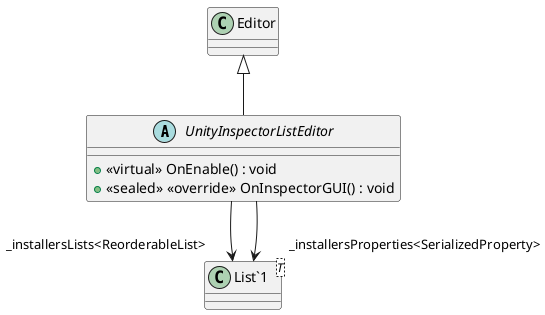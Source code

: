 @startuml
abstract class UnityInspectorListEditor {
    + <<virtual>> OnEnable() : void
    + <<sealed>> <<override>> OnInspectorGUI() : void
}
class "List`1"<T> {
}
Editor <|-- UnityInspectorListEditor
UnityInspectorListEditor --> "_installersLists<ReorderableList>" "List`1"
UnityInspectorListEditor --> "_installersProperties<SerializedProperty>" "List`1"
@enduml
